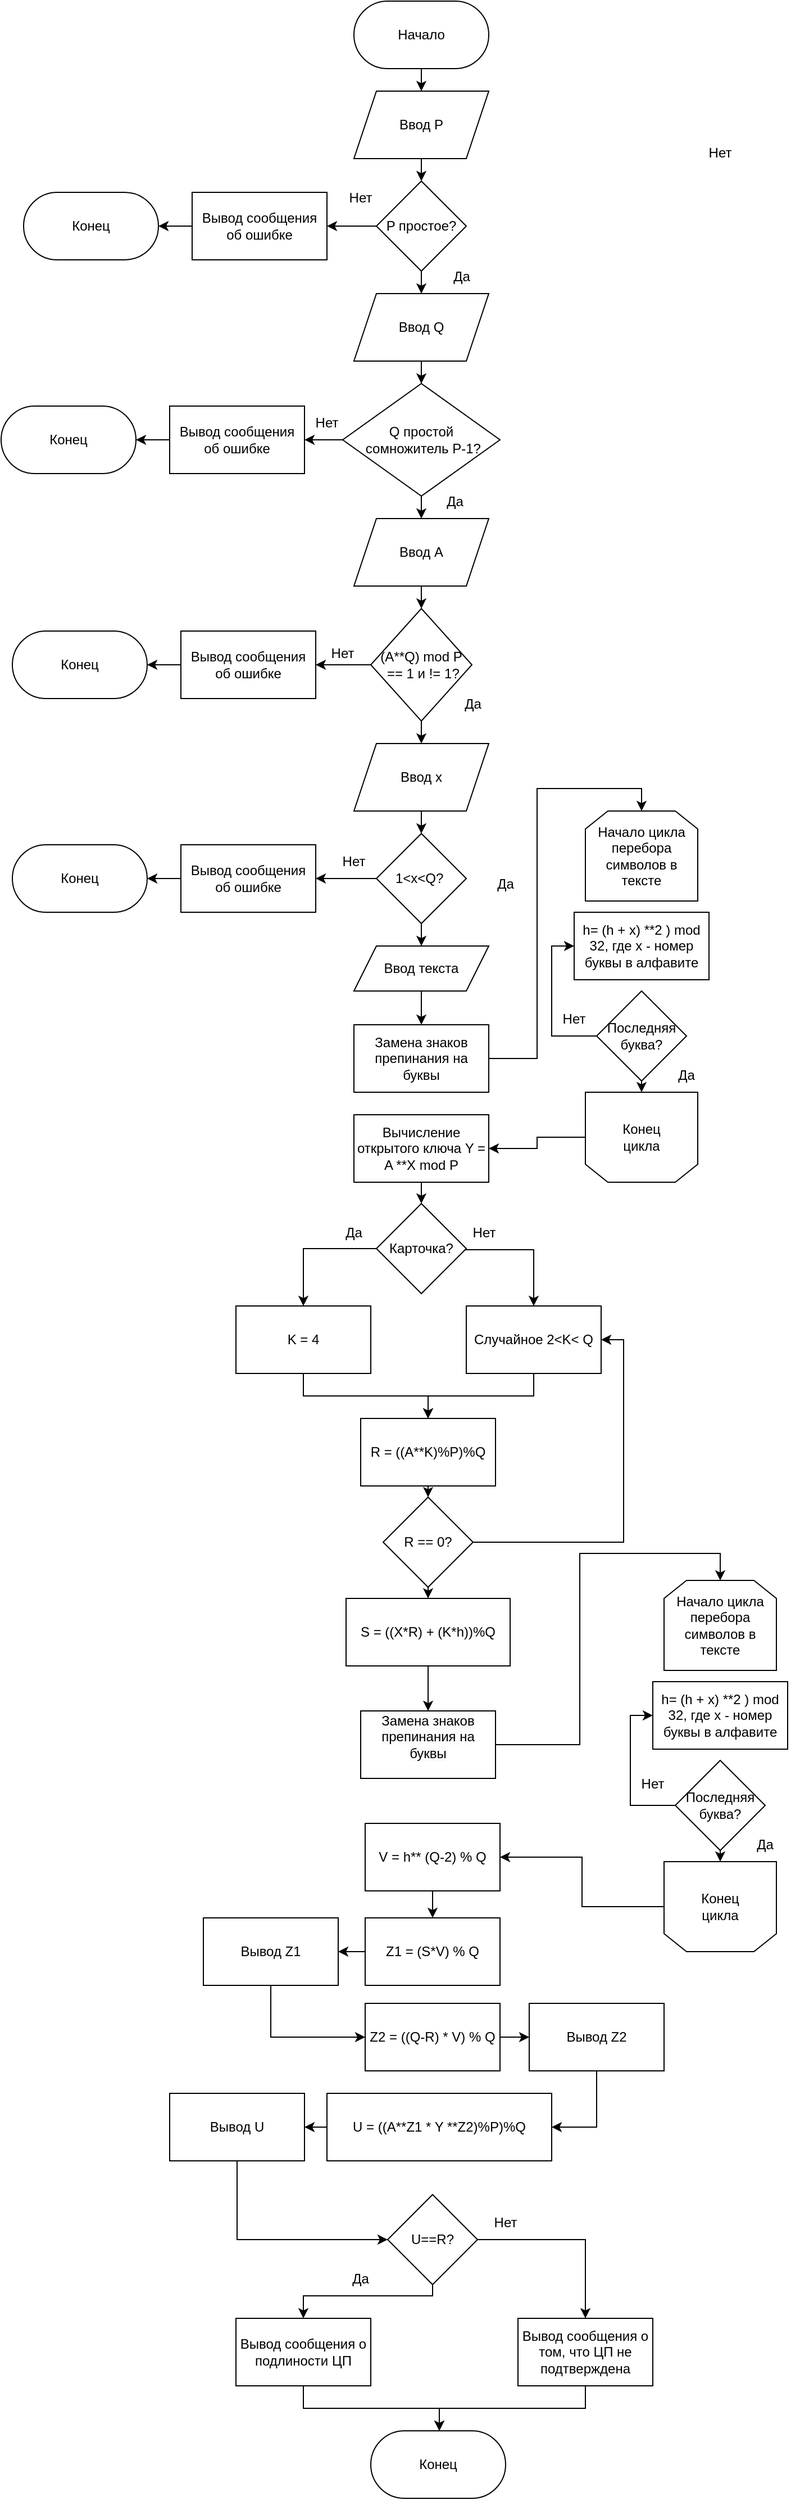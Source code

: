 <mxfile version="24.4.0" type="device">
  <diagram name="Страница — 1" id="MJ_bKEYCV8rRMFyXUXS4">
    <mxGraphModel dx="642" dy="777" grid="1" gridSize="10" guides="1" tooltips="1" connect="1" arrows="1" fold="1" page="1" pageScale="1" pageWidth="827" pageHeight="1169" math="0" shadow="0">
      <root>
        <mxCell id="0" />
        <mxCell id="1" parent="0" />
        <mxCell id="dCHiBHGQmHEg5iKPTH_A-16" style="edgeStyle=orthogonalEdgeStyle;rounded=0;orthogonalLoop=1;jettySize=auto;html=1;exitX=0.5;exitY=1;exitDx=0;exitDy=0;entryX=0.5;entryY=0;entryDx=0;entryDy=0;" edge="1" parent="1" source="dCHiBHGQmHEg5iKPTH_A-1" target="dCHiBHGQmHEg5iKPTH_A-2">
          <mxGeometry relative="1" as="geometry" />
        </mxCell>
        <mxCell id="dCHiBHGQmHEg5iKPTH_A-1" value="Начало" style="rounded=1;whiteSpace=wrap;html=1;arcSize=50;" vertex="1" parent="1">
          <mxGeometry x="354" y="20" width="120" height="60" as="geometry" />
        </mxCell>
        <mxCell id="dCHiBHGQmHEg5iKPTH_A-15" style="edgeStyle=orthogonalEdgeStyle;rounded=0;orthogonalLoop=1;jettySize=auto;html=1;exitX=0.5;exitY=1;exitDx=0;exitDy=0;entryX=0.5;entryY=0;entryDx=0;entryDy=0;" edge="1" parent="1" source="dCHiBHGQmHEg5iKPTH_A-2" target="dCHiBHGQmHEg5iKPTH_A-3">
          <mxGeometry relative="1" as="geometry" />
        </mxCell>
        <mxCell id="dCHiBHGQmHEg5iKPTH_A-2" value="Ввод P" style="shape=parallelogram;perimeter=parallelogramPerimeter;whiteSpace=wrap;html=1;fixedSize=1;" vertex="1" parent="1">
          <mxGeometry x="354" y="100" width="120" height="60" as="geometry" />
        </mxCell>
        <mxCell id="dCHiBHGQmHEg5iKPTH_A-12" style="edgeStyle=orthogonalEdgeStyle;rounded=0;orthogonalLoop=1;jettySize=auto;html=1;" edge="1" parent="1" source="dCHiBHGQmHEg5iKPTH_A-3" target="dCHiBHGQmHEg5iKPTH_A-11">
          <mxGeometry relative="1" as="geometry" />
        </mxCell>
        <mxCell id="dCHiBHGQmHEg5iKPTH_A-20" value="" style="edgeStyle=orthogonalEdgeStyle;rounded=0;orthogonalLoop=1;jettySize=auto;html=1;" edge="1" parent="1" source="dCHiBHGQmHEg5iKPTH_A-3" target="dCHiBHGQmHEg5iKPTH_A-17">
          <mxGeometry relative="1" as="geometry" />
        </mxCell>
        <mxCell id="dCHiBHGQmHEg5iKPTH_A-3" value="P простое?" style="rhombus;whiteSpace=wrap;html=1;" vertex="1" parent="1">
          <mxGeometry x="374" y="180" width="80" height="80" as="geometry" />
        </mxCell>
        <mxCell id="dCHiBHGQmHEg5iKPTH_A-6" value="Нет" style="text;html=1;align=center;verticalAlign=middle;whiteSpace=wrap;rounded=0;" vertex="1" parent="1">
          <mxGeometry x="330" y="180" width="60" height="30" as="geometry" />
        </mxCell>
        <mxCell id="dCHiBHGQmHEg5iKPTH_A-10" value="Конец" style="rounded=1;whiteSpace=wrap;html=1;arcSize=50;" vertex="1" parent="1">
          <mxGeometry x="60" y="190" width="120" height="60" as="geometry" />
        </mxCell>
        <mxCell id="dCHiBHGQmHEg5iKPTH_A-13" value="" style="edgeStyle=orthogonalEdgeStyle;rounded=0;orthogonalLoop=1;jettySize=auto;html=1;" edge="1" parent="1" source="dCHiBHGQmHEg5iKPTH_A-11" target="dCHiBHGQmHEg5iKPTH_A-10">
          <mxGeometry relative="1" as="geometry" />
        </mxCell>
        <mxCell id="dCHiBHGQmHEg5iKPTH_A-11" value="Вывод сообщения об ошибке" style="rounded=0;whiteSpace=wrap;html=1;" vertex="1" parent="1">
          <mxGeometry x="210" y="190" width="120" height="60" as="geometry" />
        </mxCell>
        <mxCell id="dCHiBHGQmHEg5iKPTH_A-19" value="" style="edgeStyle=orthogonalEdgeStyle;rounded=0;orthogonalLoop=1;jettySize=auto;html=1;" edge="1" parent="1" source="dCHiBHGQmHEg5iKPTH_A-17" target="dCHiBHGQmHEg5iKPTH_A-18">
          <mxGeometry relative="1" as="geometry" />
        </mxCell>
        <mxCell id="dCHiBHGQmHEg5iKPTH_A-17" value="Ввод Q" style="shape=parallelogram;perimeter=parallelogramPerimeter;whiteSpace=wrap;html=1;fixedSize=1;" vertex="1" parent="1">
          <mxGeometry x="354" y="280" width="120" height="60" as="geometry" />
        </mxCell>
        <mxCell id="dCHiBHGQmHEg5iKPTH_A-25" style="edgeStyle=orthogonalEdgeStyle;rounded=0;orthogonalLoop=1;jettySize=auto;html=1;entryX=1;entryY=0.5;entryDx=0;entryDy=0;" edge="1" parent="1" source="dCHiBHGQmHEg5iKPTH_A-18" target="dCHiBHGQmHEg5iKPTH_A-24">
          <mxGeometry relative="1" as="geometry" />
        </mxCell>
        <mxCell id="dCHiBHGQmHEg5iKPTH_A-33" style="edgeStyle=orthogonalEdgeStyle;rounded=0;orthogonalLoop=1;jettySize=auto;html=1;exitX=0.5;exitY=1;exitDx=0;exitDy=0;entryX=0.5;entryY=0;entryDx=0;entryDy=0;" edge="1" parent="1" source="dCHiBHGQmHEg5iKPTH_A-18" target="dCHiBHGQmHEg5iKPTH_A-27">
          <mxGeometry relative="1" as="geometry" />
        </mxCell>
        <mxCell id="dCHiBHGQmHEg5iKPTH_A-18" value="Q простой&lt;div&gt;&amp;nbsp;сомножитель P-1?&lt;/div&gt;" style="rhombus;whiteSpace=wrap;html=1;" vertex="1" parent="1">
          <mxGeometry x="344" y="360" width="140" height="100" as="geometry" />
        </mxCell>
        <mxCell id="dCHiBHGQmHEg5iKPTH_A-21" value="Да" style="text;html=1;align=center;verticalAlign=middle;whiteSpace=wrap;rounded=0;" vertex="1" parent="1">
          <mxGeometry x="420" y="250" width="60" height="30" as="geometry" />
        </mxCell>
        <mxCell id="dCHiBHGQmHEg5iKPTH_A-22" value="Конец" style="rounded=1;whiteSpace=wrap;html=1;arcSize=50;" vertex="1" parent="1">
          <mxGeometry x="40" y="380" width="120" height="60" as="geometry" />
        </mxCell>
        <mxCell id="dCHiBHGQmHEg5iKPTH_A-23" value="" style="edgeStyle=orthogonalEdgeStyle;rounded=0;orthogonalLoop=1;jettySize=auto;html=1;" edge="1" parent="1" source="dCHiBHGQmHEg5iKPTH_A-24" target="dCHiBHGQmHEg5iKPTH_A-22">
          <mxGeometry relative="1" as="geometry" />
        </mxCell>
        <mxCell id="dCHiBHGQmHEg5iKPTH_A-24" value="Вывод сообщения об ошибке" style="rounded=0;whiteSpace=wrap;html=1;" vertex="1" parent="1">
          <mxGeometry x="190" y="380" width="120" height="60" as="geometry" />
        </mxCell>
        <mxCell id="dCHiBHGQmHEg5iKPTH_A-26" value="Нет" style="text;html=1;align=center;verticalAlign=middle;whiteSpace=wrap;rounded=0;" vertex="1" parent="1">
          <mxGeometry x="650" y="140" width="60" height="30" as="geometry" />
        </mxCell>
        <mxCell id="dCHiBHGQmHEg5iKPTH_A-34" style="edgeStyle=orthogonalEdgeStyle;rounded=0;orthogonalLoop=1;jettySize=auto;html=1;exitX=0.5;exitY=1;exitDx=0;exitDy=0;entryX=0.5;entryY=0;entryDx=0;entryDy=0;" edge="1" parent="1" source="dCHiBHGQmHEg5iKPTH_A-27" target="dCHiBHGQmHEg5iKPTH_A-28">
          <mxGeometry relative="1" as="geometry" />
        </mxCell>
        <mxCell id="dCHiBHGQmHEg5iKPTH_A-27" value="Ввод А" style="shape=parallelogram;perimeter=parallelogramPerimeter;whiteSpace=wrap;html=1;fixedSize=1;" vertex="1" parent="1">
          <mxGeometry x="354" y="480" width="120" height="60" as="geometry" />
        </mxCell>
        <mxCell id="dCHiBHGQmHEg5iKPTH_A-35" value="" style="edgeStyle=orthogonalEdgeStyle;rounded=0;orthogonalLoop=1;jettySize=auto;html=1;" edge="1" parent="1" source="dCHiBHGQmHEg5iKPTH_A-28" target="dCHiBHGQmHEg5iKPTH_A-31">
          <mxGeometry relative="1" as="geometry" />
        </mxCell>
        <mxCell id="dCHiBHGQmHEg5iKPTH_A-50" style="edgeStyle=orthogonalEdgeStyle;rounded=0;orthogonalLoop=1;jettySize=auto;html=1;exitX=0.5;exitY=1;exitDx=0;exitDy=0;entryX=0.5;entryY=0;entryDx=0;entryDy=0;" edge="1" parent="1" source="dCHiBHGQmHEg5iKPTH_A-28" target="dCHiBHGQmHEg5iKPTH_A-40">
          <mxGeometry relative="1" as="geometry" />
        </mxCell>
        <mxCell id="dCHiBHGQmHEg5iKPTH_A-28" value="(A**Q) mod P&lt;div&gt;&amp;nbsp;== 1 и != 1?&lt;/div&gt;" style="rhombus;whiteSpace=wrap;html=1;" vertex="1" parent="1">
          <mxGeometry x="369" y="560" width="90" height="100" as="geometry" />
        </mxCell>
        <mxCell id="dCHiBHGQmHEg5iKPTH_A-29" value="Конец" style="rounded=1;whiteSpace=wrap;html=1;arcSize=50;" vertex="1" parent="1">
          <mxGeometry x="50" y="580" width="120" height="60" as="geometry" />
        </mxCell>
        <mxCell id="dCHiBHGQmHEg5iKPTH_A-30" value="" style="edgeStyle=orthogonalEdgeStyle;rounded=0;orthogonalLoop=1;jettySize=auto;html=1;" edge="1" parent="1" source="dCHiBHGQmHEg5iKPTH_A-31" target="dCHiBHGQmHEg5iKPTH_A-29">
          <mxGeometry relative="1" as="geometry" />
        </mxCell>
        <mxCell id="dCHiBHGQmHEg5iKPTH_A-31" value="Вывод сообщения об ошибке" style="rounded=0;whiteSpace=wrap;html=1;" vertex="1" parent="1">
          <mxGeometry x="200" y="580" width="120" height="60" as="geometry" />
        </mxCell>
        <mxCell id="dCHiBHGQmHEg5iKPTH_A-36" value="Нет" style="text;html=1;align=center;verticalAlign=middle;whiteSpace=wrap;rounded=0;" vertex="1" parent="1">
          <mxGeometry x="300" y="380" width="60" height="30" as="geometry" />
        </mxCell>
        <mxCell id="dCHiBHGQmHEg5iKPTH_A-37" value="Да" style="text;html=1;align=center;verticalAlign=middle;whiteSpace=wrap;rounded=0;" vertex="1" parent="1">
          <mxGeometry x="414" y="450" width="60" height="30" as="geometry" />
        </mxCell>
        <mxCell id="dCHiBHGQmHEg5iKPTH_A-38" value="Да" style="text;html=1;align=center;verticalAlign=middle;whiteSpace=wrap;rounded=0;" vertex="1" parent="1">
          <mxGeometry x="430" y="630" width="60" height="30" as="geometry" />
        </mxCell>
        <mxCell id="dCHiBHGQmHEg5iKPTH_A-39" value="Нет" style="text;html=1;align=center;verticalAlign=middle;whiteSpace=wrap;rounded=0;" vertex="1" parent="1">
          <mxGeometry x="314" y="585" width="60" height="30" as="geometry" />
        </mxCell>
        <mxCell id="dCHiBHGQmHEg5iKPTH_A-49" style="edgeStyle=orthogonalEdgeStyle;rounded=0;orthogonalLoop=1;jettySize=auto;html=1;exitX=0.5;exitY=1;exitDx=0;exitDy=0;entryX=0.5;entryY=0;entryDx=0;entryDy=0;" edge="1" parent="1" source="dCHiBHGQmHEg5iKPTH_A-40" target="dCHiBHGQmHEg5iKPTH_A-41">
          <mxGeometry relative="1" as="geometry" />
        </mxCell>
        <mxCell id="dCHiBHGQmHEg5iKPTH_A-40" value="Ввод х" style="shape=parallelogram;perimeter=parallelogramPerimeter;whiteSpace=wrap;html=1;fixedSize=1;" vertex="1" parent="1">
          <mxGeometry x="354" y="680" width="120" height="60" as="geometry" />
        </mxCell>
        <mxCell id="dCHiBHGQmHEg5iKPTH_A-46" style="edgeStyle=orthogonalEdgeStyle;rounded=0;orthogonalLoop=1;jettySize=auto;html=1;" edge="1" parent="1" source="dCHiBHGQmHEg5iKPTH_A-41" target="dCHiBHGQmHEg5iKPTH_A-45">
          <mxGeometry relative="1" as="geometry" />
        </mxCell>
        <mxCell id="dCHiBHGQmHEg5iKPTH_A-90" style="edgeStyle=orthogonalEdgeStyle;rounded=0;orthogonalLoop=1;jettySize=auto;html=1;exitX=0.5;exitY=1;exitDx=0;exitDy=0;entryX=0.5;entryY=0;entryDx=0;entryDy=0;" edge="1" parent="1" source="dCHiBHGQmHEg5iKPTH_A-41" target="dCHiBHGQmHEg5iKPTH_A-51">
          <mxGeometry relative="1" as="geometry" />
        </mxCell>
        <mxCell id="dCHiBHGQmHEg5iKPTH_A-41" value="1&amp;lt;х&amp;lt;Q?&amp;nbsp;" style="rhombus;whiteSpace=wrap;html=1;" vertex="1" parent="1">
          <mxGeometry x="374" y="760" width="80" height="80" as="geometry" />
        </mxCell>
        <mxCell id="dCHiBHGQmHEg5iKPTH_A-42" value="Да" style="text;html=1;align=center;verticalAlign=middle;whiteSpace=wrap;rounded=0;" vertex="1" parent="1">
          <mxGeometry x="459" y="790" width="60" height="30" as="geometry" />
        </mxCell>
        <mxCell id="dCHiBHGQmHEg5iKPTH_A-43" value="Конец" style="rounded=1;whiteSpace=wrap;html=1;arcSize=50;" vertex="1" parent="1">
          <mxGeometry x="50" y="770" width="120" height="60" as="geometry" />
        </mxCell>
        <mxCell id="dCHiBHGQmHEg5iKPTH_A-44" value="" style="edgeStyle=orthogonalEdgeStyle;rounded=0;orthogonalLoop=1;jettySize=auto;html=1;" edge="1" parent="1" source="dCHiBHGQmHEg5iKPTH_A-45" target="dCHiBHGQmHEg5iKPTH_A-43">
          <mxGeometry relative="1" as="geometry" />
        </mxCell>
        <mxCell id="dCHiBHGQmHEg5iKPTH_A-45" value="Вывод сообщения об ошибке" style="rounded=0;whiteSpace=wrap;html=1;" vertex="1" parent="1">
          <mxGeometry x="200" y="770" width="120" height="60" as="geometry" />
        </mxCell>
        <mxCell id="dCHiBHGQmHEg5iKPTH_A-47" value="Нет" style="text;html=1;align=center;verticalAlign=middle;whiteSpace=wrap;rounded=0;" vertex="1" parent="1">
          <mxGeometry x="324" y="770" width="60" height="30" as="geometry" />
        </mxCell>
        <mxCell id="dCHiBHGQmHEg5iKPTH_A-91" style="edgeStyle=orthogonalEdgeStyle;rounded=0;orthogonalLoop=1;jettySize=auto;html=1;exitX=0.5;exitY=1;exitDx=0;exitDy=0;entryX=0.5;entryY=0;entryDx=0;entryDy=0;" edge="1" parent="1" source="dCHiBHGQmHEg5iKPTH_A-51" target="dCHiBHGQmHEg5iKPTH_A-52">
          <mxGeometry relative="1" as="geometry" />
        </mxCell>
        <mxCell id="dCHiBHGQmHEg5iKPTH_A-51" value="Ввод текста" style="shape=parallelogram;perimeter=parallelogramPerimeter;whiteSpace=wrap;html=1;fixedSize=1;" vertex="1" parent="1">
          <mxGeometry x="354" y="860" width="120" height="40" as="geometry" />
        </mxCell>
        <mxCell id="dCHiBHGQmHEg5iKPTH_A-95" style="edgeStyle=orthogonalEdgeStyle;rounded=0;orthogonalLoop=1;jettySize=auto;html=1;entryX=0.5;entryY=0;entryDx=0;entryDy=0;" edge="1" parent="1" source="dCHiBHGQmHEg5iKPTH_A-52" target="dCHiBHGQmHEg5iKPTH_A-55">
          <mxGeometry relative="1" as="geometry" />
        </mxCell>
        <mxCell id="dCHiBHGQmHEg5iKPTH_A-52" value="Замена знаков препинания на буквы" style="rounded=0;whiteSpace=wrap;html=1;" vertex="1" parent="1">
          <mxGeometry x="354" y="930" width="120" height="60" as="geometry" />
        </mxCell>
        <mxCell id="dCHiBHGQmHEg5iKPTH_A-93" style="edgeStyle=orthogonalEdgeStyle;rounded=0;orthogonalLoop=1;jettySize=auto;html=1;exitX=0.5;exitY=1;exitDx=0;exitDy=0;entryX=0.5;entryY=0;entryDx=0;entryDy=0;" edge="1" parent="1" source="dCHiBHGQmHEg5iKPTH_A-53" target="dCHiBHGQmHEg5iKPTH_A-64">
          <mxGeometry relative="1" as="geometry" />
        </mxCell>
        <mxCell id="dCHiBHGQmHEg5iKPTH_A-53" value="Вычисление открытого ключа Y = A **X mod P" style="rounded=0;whiteSpace=wrap;html=1;" vertex="1" parent="1">
          <mxGeometry x="354" y="1010" width="120" height="60" as="geometry" />
        </mxCell>
        <mxCell id="dCHiBHGQmHEg5iKPTH_A-55" value="Начало цикла перебора символов в тексте" style="shape=loopLimit;whiteSpace=wrap;html=1;" vertex="1" parent="1">
          <mxGeometry x="560" y="740" width="100" height="80" as="geometry" />
        </mxCell>
        <mxCell id="dCHiBHGQmHEg5iKPTH_A-56" value="h= (h + x) **2 ) mod 32, где x - номер буквы в алфавите" style="rounded=0;whiteSpace=wrap;html=1;" vertex="1" parent="1">
          <mxGeometry x="550" y="830" width="120" height="60" as="geometry" />
        </mxCell>
        <mxCell id="dCHiBHGQmHEg5iKPTH_A-58" style="edgeStyle=orthogonalEdgeStyle;rounded=0;orthogonalLoop=1;jettySize=auto;html=1;entryX=0;entryY=0.5;entryDx=0;entryDy=0;" edge="1" parent="1" source="dCHiBHGQmHEg5iKPTH_A-57" target="dCHiBHGQmHEg5iKPTH_A-56">
          <mxGeometry relative="1" as="geometry">
            <Array as="points">
              <mxPoint x="530" y="940" />
              <mxPoint x="530" y="860" />
            </Array>
          </mxGeometry>
        </mxCell>
        <mxCell id="dCHiBHGQmHEg5iKPTH_A-63" style="edgeStyle=orthogonalEdgeStyle;rounded=0;orthogonalLoop=1;jettySize=auto;html=1;exitX=0.5;exitY=1;exitDx=0;exitDy=0;entryX=0.5;entryY=1;entryDx=0;entryDy=0;" edge="1" parent="1" source="dCHiBHGQmHEg5iKPTH_A-57" target="dCHiBHGQmHEg5iKPTH_A-61">
          <mxGeometry relative="1" as="geometry" />
        </mxCell>
        <mxCell id="dCHiBHGQmHEg5iKPTH_A-57" value="Последняя буква?" style="rhombus;whiteSpace=wrap;html=1;" vertex="1" parent="1">
          <mxGeometry x="570" y="900" width="80" height="80" as="geometry" />
        </mxCell>
        <mxCell id="dCHiBHGQmHEg5iKPTH_A-59" value="Нет" style="text;html=1;align=center;verticalAlign=middle;whiteSpace=wrap;rounded=0;" vertex="1" parent="1">
          <mxGeometry x="520" y="910" width="60" height="30" as="geometry" />
        </mxCell>
        <mxCell id="dCHiBHGQmHEg5iKPTH_A-60" value="Да" style="text;html=1;align=center;verticalAlign=middle;whiteSpace=wrap;rounded=0;" vertex="1" parent="1">
          <mxGeometry x="620" y="960" width="60" height="30" as="geometry" />
        </mxCell>
        <mxCell id="dCHiBHGQmHEg5iKPTH_A-96" style="edgeStyle=orthogonalEdgeStyle;rounded=0;orthogonalLoop=1;jettySize=auto;html=1;entryX=1;entryY=0.5;entryDx=0;entryDy=0;" edge="1" parent="1" source="dCHiBHGQmHEg5iKPTH_A-61" target="dCHiBHGQmHEg5iKPTH_A-53">
          <mxGeometry relative="1" as="geometry" />
        </mxCell>
        <mxCell id="dCHiBHGQmHEg5iKPTH_A-61" value="" style="shape=loopLimit;whiteSpace=wrap;html=1;rotation=-180;" vertex="1" parent="1">
          <mxGeometry x="560" y="990" width="100" height="80" as="geometry" />
        </mxCell>
        <mxCell id="dCHiBHGQmHEg5iKPTH_A-62" value="Конец цикла" style="text;html=1;align=center;verticalAlign=middle;whiteSpace=wrap;rounded=0;" vertex="1" parent="1">
          <mxGeometry x="580" y="1015" width="60" height="30" as="geometry" />
        </mxCell>
        <mxCell id="dCHiBHGQmHEg5iKPTH_A-73" style="edgeStyle=orthogonalEdgeStyle;rounded=0;orthogonalLoop=1;jettySize=auto;html=1;" edge="1" parent="1" source="dCHiBHGQmHEg5iKPTH_A-64" target="dCHiBHGQmHEg5iKPTH_A-65">
          <mxGeometry relative="1" as="geometry" />
        </mxCell>
        <mxCell id="dCHiBHGQmHEg5iKPTH_A-74" style="edgeStyle=orthogonalEdgeStyle;rounded=0;orthogonalLoop=1;jettySize=auto;html=1;entryX=0.5;entryY=0;entryDx=0;entryDy=0;" edge="1" parent="1" source="dCHiBHGQmHEg5iKPTH_A-64" target="dCHiBHGQmHEg5iKPTH_A-66">
          <mxGeometry relative="1" as="geometry">
            <Array as="points">
              <mxPoint x="514" y="1130" />
            </Array>
          </mxGeometry>
        </mxCell>
        <mxCell id="dCHiBHGQmHEg5iKPTH_A-64" value="Карточка?" style="rhombus;whiteSpace=wrap;html=1;" vertex="1" parent="1">
          <mxGeometry x="374" y="1089" width="80" height="80" as="geometry" />
        </mxCell>
        <mxCell id="dCHiBHGQmHEg5iKPTH_A-70" style="edgeStyle=orthogonalEdgeStyle;rounded=0;orthogonalLoop=1;jettySize=auto;html=1;entryX=0.5;entryY=0;entryDx=0;entryDy=0;" edge="1" parent="1" source="dCHiBHGQmHEg5iKPTH_A-65" target="dCHiBHGQmHEg5iKPTH_A-67">
          <mxGeometry relative="1" as="geometry" />
        </mxCell>
        <mxCell id="dCHiBHGQmHEg5iKPTH_A-65" value="K = 4" style="rounded=0;whiteSpace=wrap;html=1;" vertex="1" parent="1">
          <mxGeometry x="249" y="1180" width="120" height="60" as="geometry" />
        </mxCell>
        <mxCell id="dCHiBHGQmHEg5iKPTH_A-71" style="edgeStyle=orthogonalEdgeStyle;rounded=0;orthogonalLoop=1;jettySize=auto;html=1;" edge="1" parent="1" source="dCHiBHGQmHEg5iKPTH_A-66" target="dCHiBHGQmHEg5iKPTH_A-67">
          <mxGeometry relative="1" as="geometry" />
        </mxCell>
        <mxCell id="dCHiBHGQmHEg5iKPTH_A-66" value="Случайное 2&amp;lt;K&amp;lt; Q" style="rounded=0;whiteSpace=wrap;html=1;" vertex="1" parent="1">
          <mxGeometry x="454" y="1180" width="120" height="60" as="geometry" />
        </mxCell>
        <mxCell id="dCHiBHGQmHEg5iKPTH_A-72" style="edgeStyle=orthogonalEdgeStyle;rounded=0;orthogonalLoop=1;jettySize=auto;html=1;exitX=0.5;exitY=1;exitDx=0;exitDy=0;entryX=0.5;entryY=0;entryDx=0;entryDy=0;" edge="1" parent="1" source="dCHiBHGQmHEg5iKPTH_A-67" target="dCHiBHGQmHEg5iKPTH_A-68">
          <mxGeometry relative="1" as="geometry" />
        </mxCell>
        <mxCell id="dCHiBHGQmHEg5iKPTH_A-67" value="R = ((A**K)%P)%Q" style="rounded=0;whiteSpace=wrap;html=1;" vertex="1" parent="1">
          <mxGeometry x="360" y="1280" width="120" height="60" as="geometry" />
        </mxCell>
        <mxCell id="dCHiBHGQmHEg5iKPTH_A-69" style="edgeStyle=orthogonalEdgeStyle;rounded=0;orthogonalLoop=1;jettySize=auto;html=1;entryX=1;entryY=0.5;entryDx=0;entryDy=0;" edge="1" parent="1" source="dCHiBHGQmHEg5iKPTH_A-68" target="dCHiBHGQmHEg5iKPTH_A-66">
          <mxGeometry relative="1" as="geometry">
            <Array as="points">
              <mxPoint x="594" y="1390" />
              <mxPoint x="594" y="1210" />
            </Array>
          </mxGeometry>
        </mxCell>
        <mxCell id="dCHiBHGQmHEg5iKPTH_A-89" style="edgeStyle=orthogonalEdgeStyle;rounded=0;orthogonalLoop=1;jettySize=auto;html=1;exitX=0.5;exitY=1;exitDx=0;exitDy=0;entryX=0.5;entryY=0;entryDx=0;entryDy=0;" edge="1" parent="1" source="dCHiBHGQmHEg5iKPTH_A-68" target="dCHiBHGQmHEg5iKPTH_A-77">
          <mxGeometry relative="1" as="geometry" />
        </mxCell>
        <mxCell id="dCHiBHGQmHEg5iKPTH_A-68" value="R == 0?" style="rhombus;whiteSpace=wrap;html=1;" vertex="1" parent="1">
          <mxGeometry x="380" y="1350" width="80" height="80" as="geometry" />
        </mxCell>
        <mxCell id="dCHiBHGQmHEg5iKPTH_A-75" value="Да" style="text;html=1;align=center;verticalAlign=middle;whiteSpace=wrap;rounded=0;" vertex="1" parent="1">
          <mxGeometry x="324" y="1100" width="60" height="30" as="geometry" />
        </mxCell>
        <mxCell id="dCHiBHGQmHEg5iKPTH_A-76" value="Нет" style="text;html=1;align=center;verticalAlign=middle;whiteSpace=wrap;rounded=0;" vertex="1" parent="1">
          <mxGeometry x="440" y="1100" width="60" height="30" as="geometry" />
        </mxCell>
        <mxCell id="dCHiBHGQmHEg5iKPTH_A-88" style="edgeStyle=orthogonalEdgeStyle;rounded=0;orthogonalLoop=1;jettySize=auto;html=1;exitX=0.5;exitY=1;exitDx=0;exitDy=0;entryX=0.5;entryY=0;entryDx=0;entryDy=0;" edge="1" parent="1" source="dCHiBHGQmHEg5iKPTH_A-77" target="dCHiBHGQmHEg5iKPTH_A-78">
          <mxGeometry relative="1" as="geometry" />
        </mxCell>
        <mxCell id="dCHiBHGQmHEg5iKPTH_A-77" value="S = ((X*R) + (K*h))%Q" style="rounded=0;whiteSpace=wrap;html=1;" vertex="1" parent="1">
          <mxGeometry x="347" y="1440" width="146" height="60" as="geometry" />
        </mxCell>
        <mxCell id="dCHiBHGQmHEg5iKPTH_A-87" style="edgeStyle=orthogonalEdgeStyle;rounded=0;orthogonalLoop=1;jettySize=auto;html=1;entryX=0.5;entryY=0;entryDx=0;entryDy=0;exitX=1;exitY=0.5;exitDx=0;exitDy=0;" edge="1" parent="1" source="dCHiBHGQmHEg5iKPTH_A-78" target="dCHiBHGQmHEg5iKPTH_A-79">
          <mxGeometry relative="1" as="geometry">
            <Array as="points">
              <mxPoint x="555" y="1570" />
              <mxPoint x="555" y="1400" />
              <mxPoint x="680" y="1400" />
            </Array>
          </mxGeometry>
        </mxCell>
        <mxCell id="dCHiBHGQmHEg5iKPTH_A-78" value="&#xa;&lt;span style=&quot;color: rgb(0, 0, 0); font-family: Helvetica; font-size: 12px; font-style: normal; font-variant-ligatures: normal; font-variant-caps: normal; font-weight: 400; letter-spacing: normal; orphans: 2; text-align: center; text-indent: 0px; text-transform: none; widows: 2; word-spacing: 0px; -webkit-text-stroke-width: 0px; white-space: normal; background-color: rgb(251, 251, 251); text-decoration-thickness: initial; text-decoration-style: initial; text-decoration-color: initial; display: inline !important; float: none;&quot;&gt;Замена знаков препинания на буквы&lt;/span&gt;&#xa;&#xa;" style="rounded=0;whiteSpace=wrap;html=1;" vertex="1" parent="1">
          <mxGeometry x="360" y="1540" width="120" height="60" as="geometry" />
        </mxCell>
        <mxCell id="dCHiBHGQmHEg5iKPTH_A-79" value="Начало цикла перебора символов в тексте" style="shape=loopLimit;whiteSpace=wrap;html=1;" vertex="1" parent="1">
          <mxGeometry x="630" y="1424" width="100" height="80" as="geometry" />
        </mxCell>
        <mxCell id="dCHiBHGQmHEg5iKPTH_A-80" value="h= (h + x) **2 ) mod 32, где x - номер буквы в алфавите" style="rounded=0;whiteSpace=wrap;html=1;" vertex="1" parent="1">
          <mxGeometry x="620" y="1514" width="120" height="60" as="geometry" />
        </mxCell>
        <mxCell id="dCHiBHGQmHEg5iKPTH_A-81" style="edgeStyle=orthogonalEdgeStyle;rounded=0;orthogonalLoop=1;jettySize=auto;html=1;entryX=0;entryY=0.5;entryDx=0;entryDy=0;" edge="1" parent="1" source="dCHiBHGQmHEg5iKPTH_A-83" target="dCHiBHGQmHEg5iKPTH_A-80">
          <mxGeometry relative="1" as="geometry">
            <Array as="points">
              <mxPoint x="600" y="1624" />
              <mxPoint x="600" y="1544" />
            </Array>
          </mxGeometry>
        </mxCell>
        <mxCell id="dCHiBHGQmHEg5iKPTH_A-82" style="edgeStyle=orthogonalEdgeStyle;rounded=0;orthogonalLoop=1;jettySize=auto;html=1;exitX=0.5;exitY=1;exitDx=0;exitDy=0;entryX=0.5;entryY=1;entryDx=0;entryDy=0;" edge="1" parent="1" source="dCHiBHGQmHEg5iKPTH_A-83" target="dCHiBHGQmHEg5iKPTH_A-85">
          <mxGeometry relative="1" as="geometry" />
        </mxCell>
        <mxCell id="dCHiBHGQmHEg5iKPTH_A-83" value="Последняя буква?" style="rhombus;whiteSpace=wrap;html=1;" vertex="1" parent="1">
          <mxGeometry x="640" y="1584" width="80" height="80" as="geometry" />
        </mxCell>
        <mxCell id="dCHiBHGQmHEg5iKPTH_A-84" value="Нет" style="text;html=1;align=center;verticalAlign=middle;whiteSpace=wrap;rounded=0;" vertex="1" parent="1">
          <mxGeometry x="590" y="1590" width="60" height="30" as="geometry" />
        </mxCell>
        <mxCell id="dCHiBHGQmHEg5iKPTH_A-97" style="edgeStyle=orthogonalEdgeStyle;rounded=0;orthogonalLoop=1;jettySize=auto;html=1;entryX=1;entryY=0.5;entryDx=0;entryDy=0;" edge="1" parent="1" source="dCHiBHGQmHEg5iKPTH_A-85" target="dCHiBHGQmHEg5iKPTH_A-94">
          <mxGeometry relative="1" as="geometry" />
        </mxCell>
        <mxCell id="dCHiBHGQmHEg5iKPTH_A-85" value="" style="shape=loopLimit;whiteSpace=wrap;html=1;rotation=-180;" vertex="1" parent="1">
          <mxGeometry x="630" y="1674" width="100" height="80" as="geometry" />
        </mxCell>
        <mxCell id="dCHiBHGQmHEg5iKPTH_A-86" value="Конец цикла" style="text;html=1;align=center;verticalAlign=middle;whiteSpace=wrap;rounded=0;" vertex="1" parent="1">
          <mxGeometry x="650" y="1699" width="60" height="30" as="geometry" />
        </mxCell>
        <mxCell id="dCHiBHGQmHEg5iKPTH_A-102" style="edgeStyle=orthogonalEdgeStyle;rounded=0;orthogonalLoop=1;jettySize=auto;html=1;exitX=0.5;exitY=1;exitDx=0;exitDy=0;entryX=0.5;entryY=0;entryDx=0;entryDy=0;" edge="1" parent="1" source="dCHiBHGQmHEg5iKPTH_A-94" target="dCHiBHGQmHEg5iKPTH_A-99">
          <mxGeometry relative="1" as="geometry" />
        </mxCell>
        <mxCell id="dCHiBHGQmHEg5iKPTH_A-94" value="V = h** (Q-2) % Q" style="rounded=0;whiteSpace=wrap;html=1;" vertex="1" parent="1">
          <mxGeometry x="364" y="1640" width="120" height="60" as="geometry" />
        </mxCell>
        <mxCell id="dCHiBHGQmHEg5iKPTH_A-98" value="Да" style="text;html=1;align=center;verticalAlign=middle;whiteSpace=wrap;rounded=0;" vertex="1" parent="1">
          <mxGeometry x="690" y="1644" width="60" height="30" as="geometry" />
        </mxCell>
        <mxCell id="dCHiBHGQmHEg5iKPTH_A-103" value="" style="edgeStyle=orthogonalEdgeStyle;rounded=0;orthogonalLoop=1;jettySize=auto;html=1;" edge="1" parent="1" source="dCHiBHGQmHEg5iKPTH_A-99" target="dCHiBHGQmHEg5iKPTH_A-100">
          <mxGeometry relative="1" as="geometry" />
        </mxCell>
        <mxCell id="dCHiBHGQmHEg5iKPTH_A-99" value="Z1 = (S*V) % Q" style="rounded=0;whiteSpace=wrap;html=1;" vertex="1" parent="1">
          <mxGeometry x="364" y="1724" width="120" height="60" as="geometry" />
        </mxCell>
        <mxCell id="dCHiBHGQmHEg5iKPTH_A-104" style="edgeStyle=orthogonalEdgeStyle;rounded=0;orthogonalLoop=1;jettySize=auto;html=1;entryX=0;entryY=0.5;entryDx=0;entryDy=0;" edge="1" parent="1" source="dCHiBHGQmHEg5iKPTH_A-100" target="dCHiBHGQmHEg5iKPTH_A-101">
          <mxGeometry relative="1" as="geometry">
            <Array as="points">
              <mxPoint x="280" y="1830" />
            </Array>
          </mxGeometry>
        </mxCell>
        <mxCell id="dCHiBHGQmHEg5iKPTH_A-100" value="Вывод Z1" style="rounded=0;whiteSpace=wrap;html=1;" vertex="1" parent="1">
          <mxGeometry x="220" y="1724" width="120" height="60" as="geometry" />
        </mxCell>
        <mxCell id="dCHiBHGQmHEg5iKPTH_A-108" value="" style="edgeStyle=orthogonalEdgeStyle;rounded=0;orthogonalLoop=1;jettySize=auto;html=1;" edge="1" parent="1" source="dCHiBHGQmHEg5iKPTH_A-101" target="dCHiBHGQmHEg5iKPTH_A-106">
          <mxGeometry relative="1" as="geometry" />
        </mxCell>
        <mxCell id="dCHiBHGQmHEg5iKPTH_A-101" value="Z2 = ((Q-R) * V) % Q" style="rounded=0;whiteSpace=wrap;html=1;" vertex="1" parent="1">
          <mxGeometry x="364" y="1800" width="120" height="60" as="geometry" />
        </mxCell>
        <mxCell id="dCHiBHGQmHEg5iKPTH_A-110" style="edgeStyle=orthogonalEdgeStyle;rounded=0;orthogonalLoop=1;jettySize=auto;html=1;exitX=0;exitY=0.5;exitDx=0;exitDy=0;entryX=1;entryY=0.5;entryDx=0;entryDy=0;" edge="1" parent="1" source="dCHiBHGQmHEg5iKPTH_A-105" target="dCHiBHGQmHEg5iKPTH_A-109">
          <mxGeometry relative="1" as="geometry" />
        </mxCell>
        <mxCell id="dCHiBHGQmHEg5iKPTH_A-105" value="U = ((A**Z1 * Y **Z2)%P)%Q" style="rounded=0;whiteSpace=wrap;html=1;" vertex="1" parent="1">
          <mxGeometry x="330" y="1880" width="200" height="60" as="geometry" />
        </mxCell>
        <mxCell id="dCHiBHGQmHEg5iKPTH_A-107" style="edgeStyle=orthogonalEdgeStyle;rounded=0;orthogonalLoop=1;jettySize=auto;html=1;entryX=1;entryY=0.5;entryDx=0;entryDy=0;" edge="1" parent="1" source="dCHiBHGQmHEg5iKPTH_A-106" target="dCHiBHGQmHEg5iKPTH_A-105">
          <mxGeometry relative="1" as="geometry" />
        </mxCell>
        <mxCell id="dCHiBHGQmHEg5iKPTH_A-106" value="Вывод Z2" style="rounded=0;whiteSpace=wrap;html=1;" vertex="1" parent="1">
          <mxGeometry x="510" y="1800" width="120" height="60" as="geometry" />
        </mxCell>
        <mxCell id="dCHiBHGQmHEg5iKPTH_A-112" style="edgeStyle=orthogonalEdgeStyle;rounded=0;orthogonalLoop=1;jettySize=auto;html=1;entryX=0;entryY=0.5;entryDx=0;entryDy=0;" edge="1" parent="1" source="dCHiBHGQmHEg5iKPTH_A-109" target="dCHiBHGQmHEg5iKPTH_A-111">
          <mxGeometry relative="1" as="geometry">
            <Array as="points">
              <mxPoint x="250" y="2010" />
            </Array>
          </mxGeometry>
        </mxCell>
        <mxCell id="dCHiBHGQmHEg5iKPTH_A-109" value="Вывод U" style="rounded=0;whiteSpace=wrap;html=1;" vertex="1" parent="1">
          <mxGeometry x="190" y="1880" width="120" height="60" as="geometry" />
        </mxCell>
        <mxCell id="dCHiBHGQmHEg5iKPTH_A-116" style="edgeStyle=orthogonalEdgeStyle;rounded=0;orthogonalLoop=1;jettySize=auto;html=1;entryX=0.5;entryY=0;entryDx=0;entryDy=0;" edge="1" parent="1" source="dCHiBHGQmHEg5iKPTH_A-111" target="dCHiBHGQmHEg5iKPTH_A-113">
          <mxGeometry relative="1" as="geometry">
            <Array as="points">
              <mxPoint x="424" y="2060" />
              <mxPoint x="309" y="2060" />
            </Array>
          </mxGeometry>
        </mxCell>
        <mxCell id="dCHiBHGQmHEg5iKPTH_A-117" style="edgeStyle=orthogonalEdgeStyle;rounded=0;orthogonalLoop=1;jettySize=auto;html=1;entryX=0.5;entryY=0;entryDx=0;entryDy=0;" edge="1" parent="1" source="dCHiBHGQmHEg5iKPTH_A-111" target="dCHiBHGQmHEg5iKPTH_A-114">
          <mxGeometry relative="1" as="geometry" />
        </mxCell>
        <mxCell id="dCHiBHGQmHEg5iKPTH_A-111" value="U==R?" style="rhombus;whiteSpace=wrap;html=1;" vertex="1" parent="1">
          <mxGeometry x="384" y="1970" width="80" height="80" as="geometry" />
        </mxCell>
        <mxCell id="dCHiBHGQmHEg5iKPTH_A-121" style="edgeStyle=orthogonalEdgeStyle;rounded=0;orthogonalLoop=1;jettySize=auto;html=1;" edge="1" parent="1" source="dCHiBHGQmHEg5iKPTH_A-113" target="dCHiBHGQmHEg5iKPTH_A-115">
          <mxGeometry relative="1" as="geometry">
            <Array as="points">
              <mxPoint x="309" y="2160" />
              <mxPoint x="430" y="2160" />
            </Array>
          </mxGeometry>
        </mxCell>
        <mxCell id="dCHiBHGQmHEg5iKPTH_A-113" value="Вывод сообщения о подлиности ЦП" style="rounded=0;whiteSpace=wrap;html=1;" vertex="1" parent="1">
          <mxGeometry x="249" y="2080" width="120" height="60" as="geometry" />
        </mxCell>
        <mxCell id="dCHiBHGQmHEg5iKPTH_A-122" style="edgeStyle=orthogonalEdgeStyle;rounded=0;orthogonalLoop=1;jettySize=auto;html=1;" edge="1" parent="1" source="dCHiBHGQmHEg5iKPTH_A-114">
          <mxGeometry relative="1" as="geometry">
            <mxPoint x="430" y="2180" as="targetPoint" />
            <Array as="points">
              <mxPoint x="560" y="2160" />
              <mxPoint x="430" y="2160" />
            </Array>
          </mxGeometry>
        </mxCell>
        <mxCell id="dCHiBHGQmHEg5iKPTH_A-114" value="Вывод сообщения о том, что ЦП не подтверждена" style="rounded=0;whiteSpace=wrap;html=1;" vertex="1" parent="1">
          <mxGeometry x="500" y="2080" width="120" height="60" as="geometry" />
        </mxCell>
        <mxCell id="dCHiBHGQmHEg5iKPTH_A-115" value="Конец" style="rounded=1;whiteSpace=wrap;html=1;arcSize=50;" vertex="1" parent="1">
          <mxGeometry x="369" y="2180" width="120" height="60" as="geometry" />
        </mxCell>
        <mxCell id="dCHiBHGQmHEg5iKPTH_A-118" value="Да" style="text;html=1;align=center;verticalAlign=middle;whiteSpace=wrap;rounded=0;" vertex="1" parent="1">
          <mxGeometry x="330" y="2030" width="60" height="30" as="geometry" />
        </mxCell>
        <mxCell id="dCHiBHGQmHEg5iKPTH_A-120" value="Нет" style="text;html=1;align=center;verticalAlign=middle;whiteSpace=wrap;rounded=0;" vertex="1" parent="1">
          <mxGeometry x="459" y="1980" width="60" height="30" as="geometry" />
        </mxCell>
      </root>
    </mxGraphModel>
  </diagram>
</mxfile>
